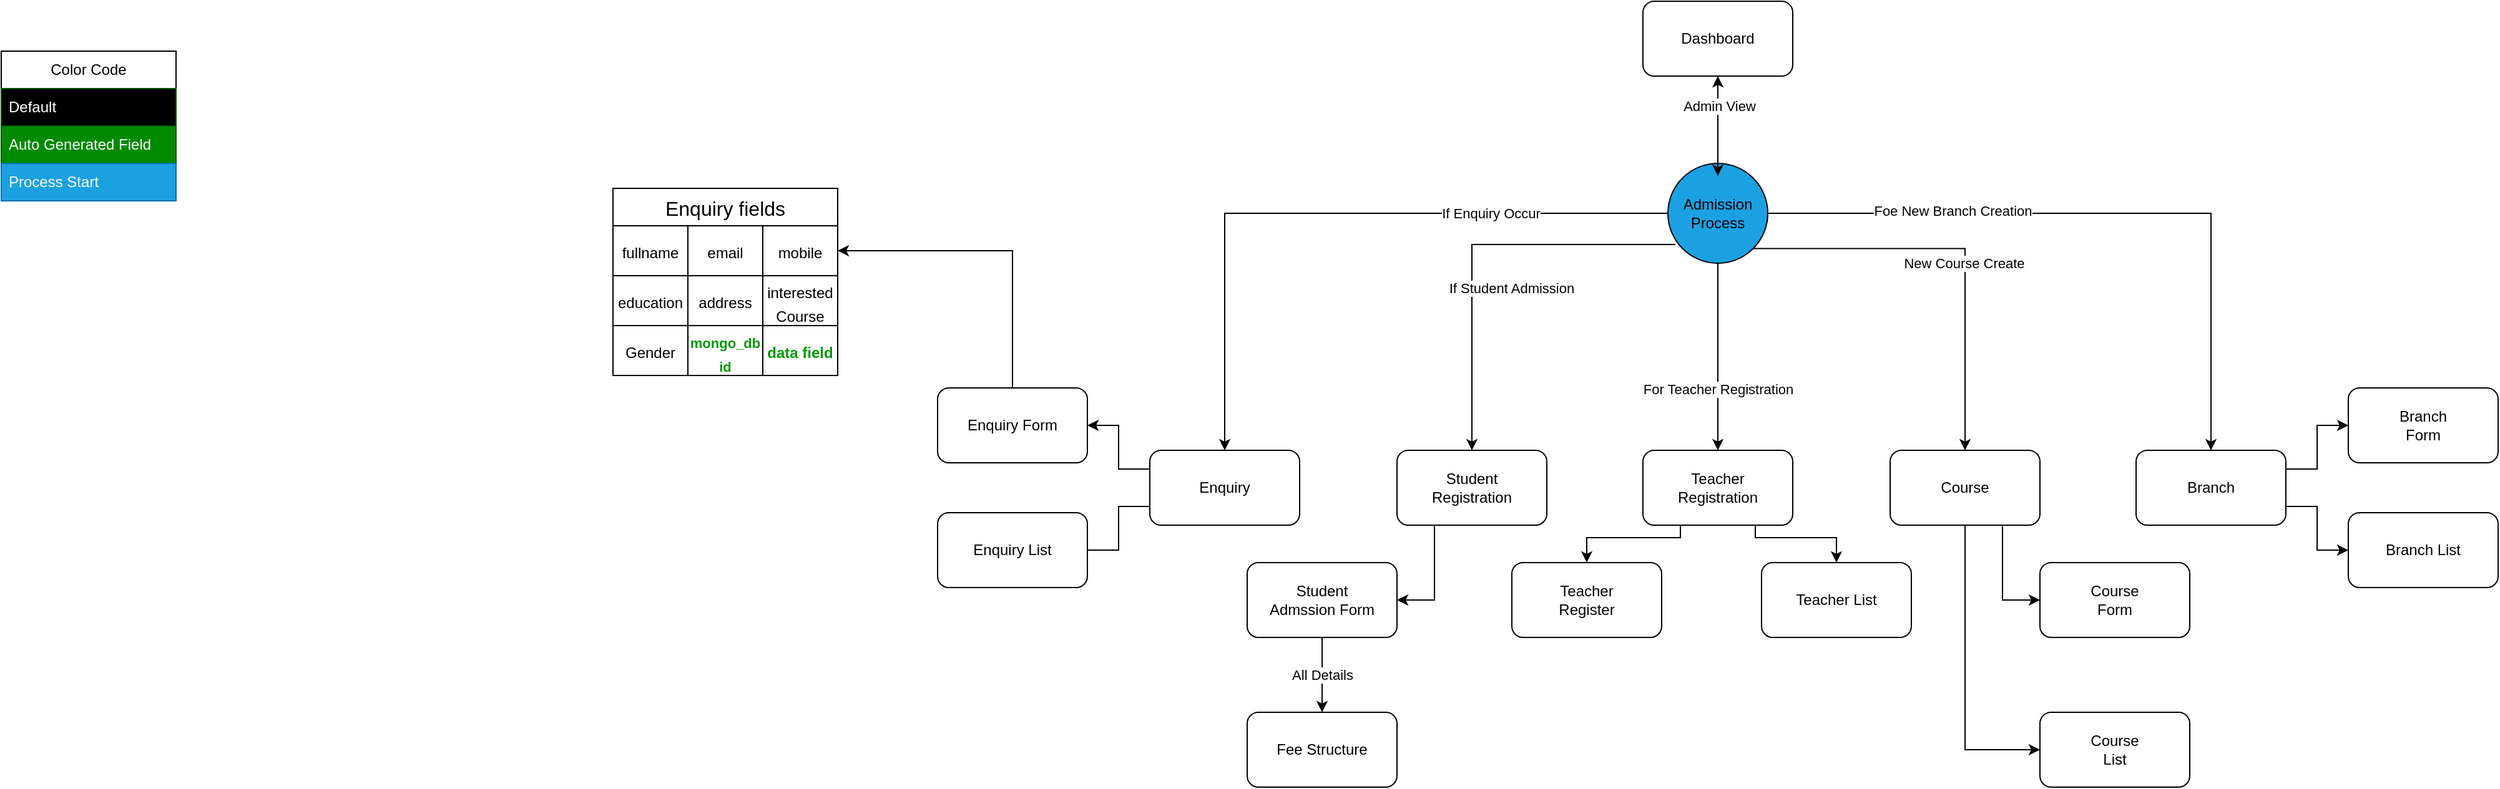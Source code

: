 <mxfile version="21.1.2" type="device">
  <diagram name="Page-1" id="aLGO47ThYvg7balAsKGK">
    <mxGraphModel dx="2716" dy="1794" grid="1" gridSize="10" guides="1" tooltips="1" connect="1" arrows="1" fold="1" page="1" pageScale="1" pageWidth="827" pageHeight="1169" math="0" shadow="0">
      <root>
        <mxCell id="0" />
        <mxCell id="1" parent="0" />
        <mxCell id="tvXwCBx8725qEaLRoBVs-7" style="edgeStyle=orthogonalEdgeStyle;rounded=0;orthogonalLoop=1;jettySize=auto;html=1;entryX=0.5;entryY=0;entryDx=0;entryDy=0;exitX=0;exitY=0.5;exitDx=0;exitDy=0;" parent="1" source="tvXwCBx8725qEaLRoBVs-58" target="tvXwCBx8725qEaLRoBVs-5" edge="1">
          <mxGeometry relative="1" as="geometry">
            <mxPoint x="445" y="80" as="sourcePoint" />
          </mxGeometry>
        </mxCell>
        <mxCell id="tvXwCBx8725qEaLRoBVs-34" value="If Enquiry Occur" style="edgeLabel;html=1;align=center;verticalAlign=middle;resizable=0;points=[];" parent="tvXwCBx8725qEaLRoBVs-7" vertex="1" connectable="0">
          <mxGeometry x="-0.478" relative="1" as="geometry">
            <mxPoint as="offset" />
          </mxGeometry>
        </mxCell>
        <mxCell id="tvXwCBx8725qEaLRoBVs-8" style="edgeStyle=orthogonalEdgeStyle;rounded=0;orthogonalLoop=1;jettySize=auto;html=1;exitX=1;exitY=0.5;exitDx=0;exitDy=0;" parent="1" source="tvXwCBx8725qEaLRoBVs-58" target="tvXwCBx8725qEaLRoBVs-6" edge="1">
          <mxGeometry relative="1" as="geometry">
            <mxPoint x="565" y="80" as="sourcePoint" />
          </mxGeometry>
        </mxCell>
        <mxCell id="tvXwCBx8725qEaLRoBVs-39" value="Foe New Branch Creation" style="edgeLabel;html=1;align=center;verticalAlign=middle;resizable=0;points=[];" parent="tvXwCBx8725qEaLRoBVs-8" vertex="1" connectable="0">
          <mxGeometry x="-0.459" y="2" relative="1" as="geometry">
            <mxPoint as="offset" />
          </mxGeometry>
        </mxCell>
        <mxCell id="tvXwCBx8725qEaLRoBVs-11" style="edgeStyle=orthogonalEdgeStyle;rounded=0;orthogonalLoop=1;jettySize=auto;html=1;entryX=0.5;entryY=1;entryDx=0;entryDy=0;exitX=0.5;exitY=0;exitDx=0;exitDy=0;" parent="1" source="tvXwCBx8725qEaLRoBVs-58" target="tvXwCBx8725qEaLRoBVs-2" edge="1">
          <mxGeometry relative="1" as="geometry">
            <mxPoint x="505" y="50" as="sourcePoint" />
          </mxGeometry>
        </mxCell>
        <mxCell id="tvXwCBx8725qEaLRoBVs-37" value="Admin View" style="edgeLabel;html=1;align=center;verticalAlign=middle;resizable=0;points=[];" parent="tvXwCBx8725qEaLRoBVs-11" vertex="1" connectable="0">
          <mxGeometry x="0.325" y="-1" relative="1" as="geometry">
            <mxPoint as="offset" />
          </mxGeometry>
        </mxCell>
        <mxCell id="tvXwCBx8725qEaLRoBVs-15" style="edgeStyle=orthogonalEdgeStyle;rounded=0;orthogonalLoop=1;jettySize=auto;html=1;exitX=0.075;exitY=0.813;exitDx=0;exitDy=0;exitPerimeter=0;" parent="1" source="tvXwCBx8725qEaLRoBVs-58" target="tvXwCBx8725qEaLRoBVs-3" edge="1">
          <mxGeometry relative="1" as="geometry">
            <mxPoint x="475" y="110" as="sourcePoint" />
          </mxGeometry>
        </mxCell>
        <mxCell id="tvXwCBx8725qEaLRoBVs-35" value="If Student Admission&amp;nbsp;" style="edgeLabel;html=1;align=center;verticalAlign=middle;resizable=0;points=[];" parent="tvXwCBx8725qEaLRoBVs-15" vertex="1" connectable="0">
          <mxGeometry x="0.205" y="1" relative="1" as="geometry">
            <mxPoint x="32" as="offset" />
          </mxGeometry>
        </mxCell>
        <mxCell id="tvXwCBx8725qEaLRoBVs-16" style="edgeStyle=orthogonalEdgeStyle;rounded=0;orthogonalLoop=1;jettySize=auto;html=1;exitX=1;exitY=1;exitDx=0;exitDy=0;" parent="1" source="tvXwCBx8725qEaLRoBVs-58" target="tvXwCBx8725qEaLRoBVs-4" edge="1">
          <mxGeometry relative="1" as="geometry">
            <mxPoint x="535" y="110" as="sourcePoint" />
          </mxGeometry>
        </mxCell>
        <mxCell id="tvXwCBx8725qEaLRoBVs-38" value="New Course Create" style="edgeLabel;html=1;align=center;verticalAlign=middle;resizable=0;points=[];" parent="tvXwCBx8725qEaLRoBVs-16" vertex="1" connectable="0">
          <mxGeometry x="0.091" y="-1" relative="1" as="geometry">
            <mxPoint as="offset" />
          </mxGeometry>
        </mxCell>
        <mxCell id="tvXwCBx8725qEaLRoBVs-51" style="edgeStyle=orthogonalEdgeStyle;rounded=0;orthogonalLoop=1;jettySize=auto;html=1;entryX=0.5;entryY=0;entryDx=0;entryDy=0;exitX=0.5;exitY=1;exitDx=0;exitDy=0;" parent="1" source="tvXwCBx8725qEaLRoBVs-58" target="tvXwCBx8725qEaLRoBVs-50" edge="1">
          <mxGeometry relative="1" as="geometry">
            <mxPoint x="505" y="110" as="sourcePoint" />
          </mxGeometry>
        </mxCell>
        <mxCell id="tvXwCBx8725qEaLRoBVs-52" value="For Teacher Registration" style="edgeLabel;html=1;align=center;verticalAlign=middle;resizable=0;points=[];" parent="tvXwCBx8725qEaLRoBVs-51" vertex="1" connectable="0">
          <mxGeometry x="0.338" relative="1" as="geometry">
            <mxPoint as="offset" />
          </mxGeometry>
        </mxCell>
        <mxCell id="tvXwCBx8725qEaLRoBVs-2" value="Dashboard" style="rounded=1;whiteSpace=wrap;html=1;" parent="1" vertex="1">
          <mxGeometry x="445" y="-90" width="120" height="60" as="geometry" />
        </mxCell>
        <mxCell id="tvXwCBx8725qEaLRoBVs-46" style="edgeStyle=orthogonalEdgeStyle;rounded=0;orthogonalLoop=1;jettySize=auto;html=1;exitX=0.25;exitY=1;exitDx=0;exitDy=0;entryX=1;entryY=0.5;entryDx=0;entryDy=0;" parent="1" source="tvXwCBx8725qEaLRoBVs-3" target="tvXwCBx8725qEaLRoBVs-45" edge="1">
          <mxGeometry relative="1" as="geometry" />
        </mxCell>
        <mxCell id="tvXwCBx8725qEaLRoBVs-3" value="Student&lt;br style=&quot;border-color: var(--border-color);&quot;&gt;Registration" style="rounded=1;whiteSpace=wrap;html=1;" parent="1" vertex="1">
          <mxGeometry x="248" y="270" width="120" height="60" as="geometry" />
        </mxCell>
        <mxCell id="tvXwCBx8725qEaLRoBVs-42" style="edgeStyle=orthogonalEdgeStyle;rounded=0;orthogonalLoop=1;jettySize=auto;html=1;exitX=0.75;exitY=1;exitDx=0;exitDy=0;entryX=0;entryY=0.5;entryDx=0;entryDy=0;" parent="1" source="tvXwCBx8725qEaLRoBVs-4" target="tvXwCBx8725qEaLRoBVs-40" edge="1">
          <mxGeometry relative="1" as="geometry" />
        </mxCell>
        <mxCell id="tvXwCBx8725qEaLRoBVs-43" style="edgeStyle=orthogonalEdgeStyle;rounded=0;orthogonalLoop=1;jettySize=auto;html=1;exitX=0.5;exitY=1;exitDx=0;exitDy=0;entryX=0;entryY=0.5;entryDx=0;entryDy=0;" parent="1" source="tvXwCBx8725qEaLRoBVs-4" target="tvXwCBx8725qEaLRoBVs-41" edge="1">
          <mxGeometry relative="1" as="geometry" />
        </mxCell>
        <mxCell id="tvXwCBx8725qEaLRoBVs-4" value="Course" style="rounded=1;whiteSpace=wrap;html=1;" parent="1" vertex="1">
          <mxGeometry x="643" y="270" width="120" height="60" as="geometry" />
        </mxCell>
        <mxCell id="tvXwCBx8725qEaLRoBVs-24" style="edgeStyle=orthogonalEdgeStyle;rounded=0;orthogonalLoop=1;jettySize=auto;html=1;exitX=0;exitY=0.25;exitDx=0;exitDy=0;entryX=1;entryY=0.5;entryDx=0;entryDy=0;" parent="1" source="tvXwCBx8725qEaLRoBVs-5" target="tvXwCBx8725qEaLRoBVs-18" edge="1">
          <mxGeometry relative="1" as="geometry" />
        </mxCell>
        <mxCell id="tvXwCBx8725qEaLRoBVs-25" style="edgeStyle=orthogonalEdgeStyle;rounded=0;orthogonalLoop=1;jettySize=auto;html=1;exitX=0;exitY=0.75;exitDx=0;exitDy=0;entryX=0.917;entryY=0.5;entryDx=0;entryDy=0;entryPerimeter=0;" parent="1" source="tvXwCBx8725qEaLRoBVs-5" target="tvXwCBx8725qEaLRoBVs-17" edge="1">
          <mxGeometry relative="1" as="geometry" />
        </mxCell>
        <mxCell id="tvXwCBx8725qEaLRoBVs-5" value="Enquiry" style="rounded=1;whiteSpace=wrap;html=1;" parent="1" vertex="1">
          <mxGeometry x="50" y="270" width="120" height="60" as="geometry" />
        </mxCell>
        <mxCell id="tvXwCBx8725qEaLRoBVs-32" style="edgeStyle=orthogonalEdgeStyle;rounded=0;orthogonalLoop=1;jettySize=auto;html=1;exitX=1;exitY=0.25;exitDx=0;exitDy=0;entryX=0;entryY=0.5;entryDx=0;entryDy=0;" parent="1" source="tvXwCBx8725qEaLRoBVs-6" target="tvXwCBx8725qEaLRoBVs-31" edge="1">
          <mxGeometry relative="1" as="geometry" />
        </mxCell>
        <mxCell id="tvXwCBx8725qEaLRoBVs-33" style="edgeStyle=orthogonalEdgeStyle;rounded=0;orthogonalLoop=1;jettySize=auto;html=1;exitX=1;exitY=0.75;exitDx=0;exitDy=0;entryX=0;entryY=0.5;entryDx=0;entryDy=0;" parent="1" source="tvXwCBx8725qEaLRoBVs-6" target="tvXwCBx8725qEaLRoBVs-30" edge="1">
          <mxGeometry relative="1" as="geometry" />
        </mxCell>
        <mxCell id="tvXwCBx8725qEaLRoBVs-6" value="Branch" style="rounded=1;whiteSpace=wrap;html=1;" parent="1" vertex="1">
          <mxGeometry x="840" y="270" width="120" height="60" as="geometry" />
        </mxCell>
        <mxCell id="tvXwCBx8725qEaLRoBVs-17" value="Enquiry List" style="rounded=1;whiteSpace=wrap;html=1;" parent="1" vertex="1">
          <mxGeometry x="-120" y="320" width="120" height="60" as="geometry" />
        </mxCell>
        <mxCell id="aiZstVnjSl2tAJzmi0Mi-14" style="edgeStyle=orthogonalEdgeStyle;rounded=0;orthogonalLoop=1;jettySize=auto;html=1;" edge="1" parent="1" source="tvXwCBx8725qEaLRoBVs-18" target="aiZstVnjSl2tAJzmi0Mi-2">
          <mxGeometry relative="1" as="geometry" />
        </mxCell>
        <mxCell id="tvXwCBx8725qEaLRoBVs-18" value="Enquiry Form" style="rounded=1;whiteSpace=wrap;html=1;" parent="1" vertex="1">
          <mxGeometry x="-120" y="220" width="120" height="60" as="geometry" />
        </mxCell>
        <mxCell id="tvXwCBx8725qEaLRoBVs-30" value="Branch List" style="rounded=1;whiteSpace=wrap;html=1;" parent="1" vertex="1">
          <mxGeometry x="1010" y="320" width="120" height="60" as="geometry" />
        </mxCell>
        <mxCell id="tvXwCBx8725qEaLRoBVs-31" value="Branch&lt;br&gt;Form" style="rounded=1;whiteSpace=wrap;html=1;" parent="1" vertex="1">
          <mxGeometry x="1010" y="220" width="120" height="60" as="geometry" />
        </mxCell>
        <mxCell id="tvXwCBx8725qEaLRoBVs-40" value="Course&lt;br&gt;Form" style="rounded=1;whiteSpace=wrap;html=1;" parent="1" vertex="1">
          <mxGeometry x="763" y="360" width="120" height="60" as="geometry" />
        </mxCell>
        <mxCell id="tvXwCBx8725qEaLRoBVs-41" value="Course&lt;br&gt;List" style="rounded=1;whiteSpace=wrap;html=1;" parent="1" vertex="1">
          <mxGeometry x="763" y="480" width="120" height="60" as="geometry" />
        </mxCell>
        <mxCell id="tvXwCBx8725qEaLRoBVs-44" value="Fee Structure" style="rounded=1;whiteSpace=wrap;html=1;" parent="1" vertex="1">
          <mxGeometry x="128" y="480" width="120" height="60" as="geometry" />
        </mxCell>
        <mxCell id="tvXwCBx8725qEaLRoBVs-48" value="All Details" style="edgeStyle=orthogonalEdgeStyle;rounded=0;orthogonalLoop=1;jettySize=auto;html=1;exitX=0.5;exitY=1;exitDx=0;exitDy=0;entryX=0.5;entryY=0;entryDx=0;entryDy=0;" parent="1" source="tvXwCBx8725qEaLRoBVs-45" target="tvXwCBx8725qEaLRoBVs-44" edge="1">
          <mxGeometry relative="1" as="geometry">
            <Array as="points">
              <mxPoint x="188" y="430" />
              <mxPoint x="188" y="430" />
            </Array>
          </mxGeometry>
        </mxCell>
        <mxCell id="tvXwCBx8725qEaLRoBVs-45" value="Student&lt;br&gt;Admssion Form" style="rounded=1;whiteSpace=wrap;html=1;" parent="1" vertex="1">
          <mxGeometry x="128" y="360" width="120" height="60" as="geometry" />
        </mxCell>
        <mxCell id="tvXwCBx8725qEaLRoBVs-55" style="edgeStyle=orthogonalEdgeStyle;rounded=0;orthogonalLoop=1;jettySize=auto;html=1;exitX=0.25;exitY=1;exitDx=0;exitDy=0;entryX=0.5;entryY=0;entryDx=0;entryDy=0;" parent="1" source="tvXwCBx8725qEaLRoBVs-50" target="tvXwCBx8725qEaLRoBVs-53" edge="1">
          <mxGeometry relative="1" as="geometry">
            <Array as="points">
              <mxPoint x="475" y="340" />
              <mxPoint x="400" y="340" />
            </Array>
          </mxGeometry>
        </mxCell>
        <mxCell id="tvXwCBx8725qEaLRoBVs-56" style="edgeStyle=orthogonalEdgeStyle;rounded=0;orthogonalLoop=1;jettySize=auto;html=1;exitX=0.75;exitY=1;exitDx=0;exitDy=0;" parent="1" source="tvXwCBx8725qEaLRoBVs-50" target="tvXwCBx8725qEaLRoBVs-54" edge="1">
          <mxGeometry relative="1" as="geometry">
            <Array as="points">
              <mxPoint x="535" y="340" />
              <mxPoint x="600" y="340" />
            </Array>
          </mxGeometry>
        </mxCell>
        <mxCell id="tvXwCBx8725qEaLRoBVs-50" value="Teacher&lt;br&gt;Registration" style="rounded=1;whiteSpace=wrap;html=1;" parent="1" vertex="1">
          <mxGeometry x="445" y="270" width="120" height="60" as="geometry" />
        </mxCell>
        <mxCell id="tvXwCBx8725qEaLRoBVs-53" value="Teacher &lt;br&gt;Register" style="rounded=1;whiteSpace=wrap;html=1;" parent="1" vertex="1">
          <mxGeometry x="340" y="360" width="120" height="60" as="geometry" />
        </mxCell>
        <mxCell id="tvXwCBx8725qEaLRoBVs-54" value="Teacher List" style="rounded=1;whiteSpace=wrap;html=1;" parent="1" vertex="1">
          <mxGeometry x="540" y="360" width="120" height="60" as="geometry" />
        </mxCell>
        <mxCell id="tvXwCBx8725qEaLRoBVs-58" value="Admission&lt;br&gt;Process" style="ellipse;whiteSpace=wrap;html=1;aspect=fixed;fillColor=#1BA1E2;shadow=0;strokeColor=#000000;" parent="1" vertex="1">
          <mxGeometry x="465" y="40" width="80" height="80" as="geometry" />
        </mxCell>
        <mxCell id="tvXwCBx8725qEaLRoBVs-59" style="edgeStyle=orthogonalEdgeStyle;rounded=0;orthogonalLoop=1;jettySize=auto;html=1;exitX=0.5;exitY=0;exitDx=0;exitDy=0;entryX=0.5;entryY=0.125;entryDx=0;entryDy=0;entryPerimeter=0;" parent="1" source="tvXwCBx8725qEaLRoBVs-58" target="tvXwCBx8725qEaLRoBVs-58" edge="1">
          <mxGeometry relative="1" as="geometry" />
        </mxCell>
        <mxCell id="aiZstVnjSl2tAJzmi0Mi-1" value="Enquiry fields" style="shape=table;startSize=30;container=1;collapsible=0;childLayout=tableLayout;strokeColor=default;fontSize=16;" vertex="1" parent="1">
          <mxGeometry x="-380" y="60" width="180" height="150" as="geometry" />
        </mxCell>
        <mxCell id="aiZstVnjSl2tAJzmi0Mi-2" value="" style="shape=tableRow;horizontal=0;startSize=0;swimlaneHead=0;swimlaneBody=0;strokeColor=inherit;top=0;left=0;bottom=0;right=0;collapsible=0;dropTarget=0;fillColor=none;points=[[0,0.5],[1,0.5]];portConstraint=eastwest;fontSize=16;" vertex="1" parent="aiZstVnjSl2tAJzmi0Mi-1">
          <mxGeometry y="30" width="180" height="40" as="geometry" />
        </mxCell>
        <mxCell id="aiZstVnjSl2tAJzmi0Mi-3" value="&lt;font style=&quot;font-size: 12px;&quot;&gt;fullname&lt;/font&gt;" style="shape=partialRectangle;html=1;whiteSpace=wrap;connectable=0;strokeColor=inherit;overflow=hidden;fillColor=none;top=0;left=0;bottom=0;right=0;pointerEvents=1;fontSize=16;" vertex="1" parent="aiZstVnjSl2tAJzmi0Mi-2">
          <mxGeometry width="60" height="40" as="geometry">
            <mxRectangle width="60" height="40" as="alternateBounds" />
          </mxGeometry>
        </mxCell>
        <mxCell id="aiZstVnjSl2tAJzmi0Mi-4" value="&lt;font style=&quot;font-size: 12px;&quot;&gt;email&lt;/font&gt;" style="shape=partialRectangle;html=1;whiteSpace=wrap;connectable=0;strokeColor=inherit;overflow=hidden;fillColor=none;top=0;left=0;bottom=0;right=0;pointerEvents=1;fontSize=16;" vertex="1" parent="aiZstVnjSl2tAJzmi0Mi-2">
          <mxGeometry x="60" width="60" height="40" as="geometry">
            <mxRectangle width="60" height="40" as="alternateBounds" />
          </mxGeometry>
        </mxCell>
        <mxCell id="aiZstVnjSl2tAJzmi0Mi-5" value="&lt;font style=&quot;font-size: 12px;&quot;&gt;mobile&lt;/font&gt;" style="shape=partialRectangle;html=1;whiteSpace=wrap;connectable=0;strokeColor=inherit;overflow=hidden;fillColor=none;top=0;left=0;bottom=0;right=0;pointerEvents=1;fontSize=16;" vertex="1" parent="aiZstVnjSl2tAJzmi0Mi-2">
          <mxGeometry x="120" width="60" height="40" as="geometry">
            <mxRectangle width="60" height="40" as="alternateBounds" />
          </mxGeometry>
        </mxCell>
        <mxCell id="aiZstVnjSl2tAJzmi0Mi-6" value="" style="shape=tableRow;horizontal=0;startSize=0;swimlaneHead=0;swimlaneBody=0;strokeColor=inherit;top=0;left=0;bottom=0;right=0;collapsible=0;dropTarget=0;fillColor=none;points=[[0,0.5],[1,0.5]];portConstraint=eastwest;fontSize=16;" vertex="1" parent="aiZstVnjSl2tAJzmi0Mi-1">
          <mxGeometry y="70" width="180" height="40" as="geometry" />
        </mxCell>
        <mxCell id="aiZstVnjSl2tAJzmi0Mi-7" value="&lt;font style=&quot;font-size: 12px;&quot;&gt;education&lt;/font&gt;" style="shape=partialRectangle;html=1;whiteSpace=wrap;connectable=0;strokeColor=inherit;overflow=hidden;fillColor=none;top=0;left=0;bottom=0;right=0;pointerEvents=1;fontSize=16;" vertex="1" parent="aiZstVnjSl2tAJzmi0Mi-6">
          <mxGeometry width="60" height="40" as="geometry">
            <mxRectangle width="60" height="40" as="alternateBounds" />
          </mxGeometry>
        </mxCell>
        <mxCell id="aiZstVnjSl2tAJzmi0Mi-8" value="&lt;font style=&quot;font-size: 12px;&quot;&gt;address&lt;/font&gt;" style="shape=partialRectangle;html=1;whiteSpace=wrap;connectable=0;strokeColor=inherit;overflow=hidden;fillColor=none;top=0;left=0;bottom=0;right=0;pointerEvents=1;fontSize=16;" vertex="1" parent="aiZstVnjSl2tAJzmi0Mi-6">
          <mxGeometry x="60" width="60" height="40" as="geometry">
            <mxRectangle width="60" height="40" as="alternateBounds" />
          </mxGeometry>
        </mxCell>
        <mxCell id="aiZstVnjSl2tAJzmi0Mi-9" value="&lt;font style=&quot;font-size: 12px;&quot;&gt;interested Course&lt;/font&gt;" style="shape=partialRectangle;html=1;whiteSpace=wrap;connectable=0;strokeColor=inherit;overflow=hidden;fillColor=none;top=0;left=0;bottom=0;right=0;pointerEvents=1;fontSize=16;" vertex="1" parent="aiZstVnjSl2tAJzmi0Mi-6">
          <mxGeometry x="120" width="60" height="40" as="geometry">
            <mxRectangle width="60" height="40" as="alternateBounds" />
          </mxGeometry>
        </mxCell>
        <mxCell id="aiZstVnjSl2tAJzmi0Mi-10" value="" style="shape=tableRow;horizontal=0;startSize=0;swimlaneHead=0;swimlaneBody=0;strokeColor=inherit;top=0;left=0;bottom=0;right=0;collapsible=0;dropTarget=0;fillColor=none;points=[[0,0.5],[1,0.5]];portConstraint=eastwest;fontSize=16;" vertex="1" parent="aiZstVnjSl2tAJzmi0Mi-1">
          <mxGeometry y="110" width="180" height="40" as="geometry" />
        </mxCell>
        <mxCell id="aiZstVnjSl2tAJzmi0Mi-11" value="&lt;font style=&quot;font-size: 12px;&quot;&gt;Gender&lt;/font&gt;" style="shape=partialRectangle;html=1;whiteSpace=wrap;connectable=0;strokeColor=inherit;overflow=hidden;fillColor=none;top=0;left=0;bottom=0;right=0;pointerEvents=1;fontSize=16;" vertex="1" parent="aiZstVnjSl2tAJzmi0Mi-10">
          <mxGeometry width="60" height="40" as="geometry">
            <mxRectangle width="60" height="40" as="alternateBounds" />
          </mxGeometry>
        </mxCell>
        <mxCell id="aiZstVnjSl2tAJzmi0Mi-12" value="&lt;font color=&quot;#009900&quot; style=&quot;font-size: 11px;&quot;&gt;&lt;b style=&quot;&quot;&gt;mongo_db id&lt;/b&gt;&lt;/font&gt;" style="shape=partialRectangle;html=1;whiteSpace=wrap;connectable=0;strokeColor=inherit;overflow=hidden;fillColor=none;top=0;left=0;bottom=0;right=0;pointerEvents=1;fontSize=16;" vertex="1" parent="aiZstVnjSl2tAJzmi0Mi-10">
          <mxGeometry x="60" width="60" height="40" as="geometry">
            <mxRectangle width="60" height="40" as="alternateBounds" />
          </mxGeometry>
        </mxCell>
        <mxCell id="aiZstVnjSl2tAJzmi0Mi-13" value="&lt;font color=&quot;#009900&quot; style=&quot;font-size: 12px;&quot;&gt;&lt;b&gt;data field&lt;/b&gt;&lt;/font&gt;" style="shape=partialRectangle;html=1;whiteSpace=wrap;connectable=0;strokeColor=inherit;overflow=hidden;fillColor=none;top=0;left=0;bottom=0;right=0;pointerEvents=1;fontSize=16;" vertex="1" parent="aiZstVnjSl2tAJzmi0Mi-10">
          <mxGeometry x="120" width="60" height="40" as="geometry">
            <mxRectangle width="60" height="40" as="alternateBounds" />
          </mxGeometry>
        </mxCell>
        <mxCell id="aiZstVnjSl2tAJzmi0Mi-16" value="Color Code" style="swimlane;fontStyle=0;childLayout=stackLayout;horizontal=1;startSize=30;horizontalStack=0;resizeParent=1;resizeParentMax=0;resizeLast=0;collapsible=1;marginBottom=0;whiteSpace=wrap;html=1;" vertex="1" parent="1">
          <mxGeometry x="-870" y="-50" width="140" height="120" as="geometry" />
        </mxCell>
        <mxCell id="aiZstVnjSl2tAJzmi0Mi-18" value="Default" style="text;strokeColor=#005700;fillColor=#000000;align=left;verticalAlign=middle;spacingLeft=4;spacingRight=4;overflow=hidden;points=[[0,0.5],[1,0.5]];portConstraint=eastwest;rotatable=0;whiteSpace=wrap;html=1;fontStyle=0;fontColor=#ffffff;" vertex="1" parent="aiZstVnjSl2tAJzmi0Mi-16">
          <mxGeometry y="30" width="140" height="30" as="geometry" />
        </mxCell>
        <mxCell id="aiZstVnjSl2tAJzmi0Mi-17" value="Auto Generated Field" style="text;strokeColor=#005700;fillColor=#008a00;align=left;verticalAlign=middle;spacingLeft=4;spacingRight=4;overflow=hidden;points=[[0,0.5],[1,0.5]];portConstraint=eastwest;rotatable=0;whiteSpace=wrap;html=1;fontColor=#ffffff;" vertex="1" parent="aiZstVnjSl2tAJzmi0Mi-16">
          <mxGeometry y="60" width="140" height="30" as="geometry" />
        </mxCell>
        <mxCell id="aiZstVnjSl2tAJzmi0Mi-19" value="Process Start" style="text;strokeColor=#006EAF;fillColor=#1BA1E2;align=left;verticalAlign=middle;spacingLeft=4;spacingRight=4;overflow=hidden;points=[[0,0.5],[1,0.5]];portConstraint=eastwest;rotatable=0;whiteSpace=wrap;html=1;fontColor=#ffffff;" vertex="1" parent="aiZstVnjSl2tAJzmi0Mi-16">
          <mxGeometry y="90" width="140" height="30" as="geometry" />
        </mxCell>
      </root>
    </mxGraphModel>
  </diagram>
</mxfile>

